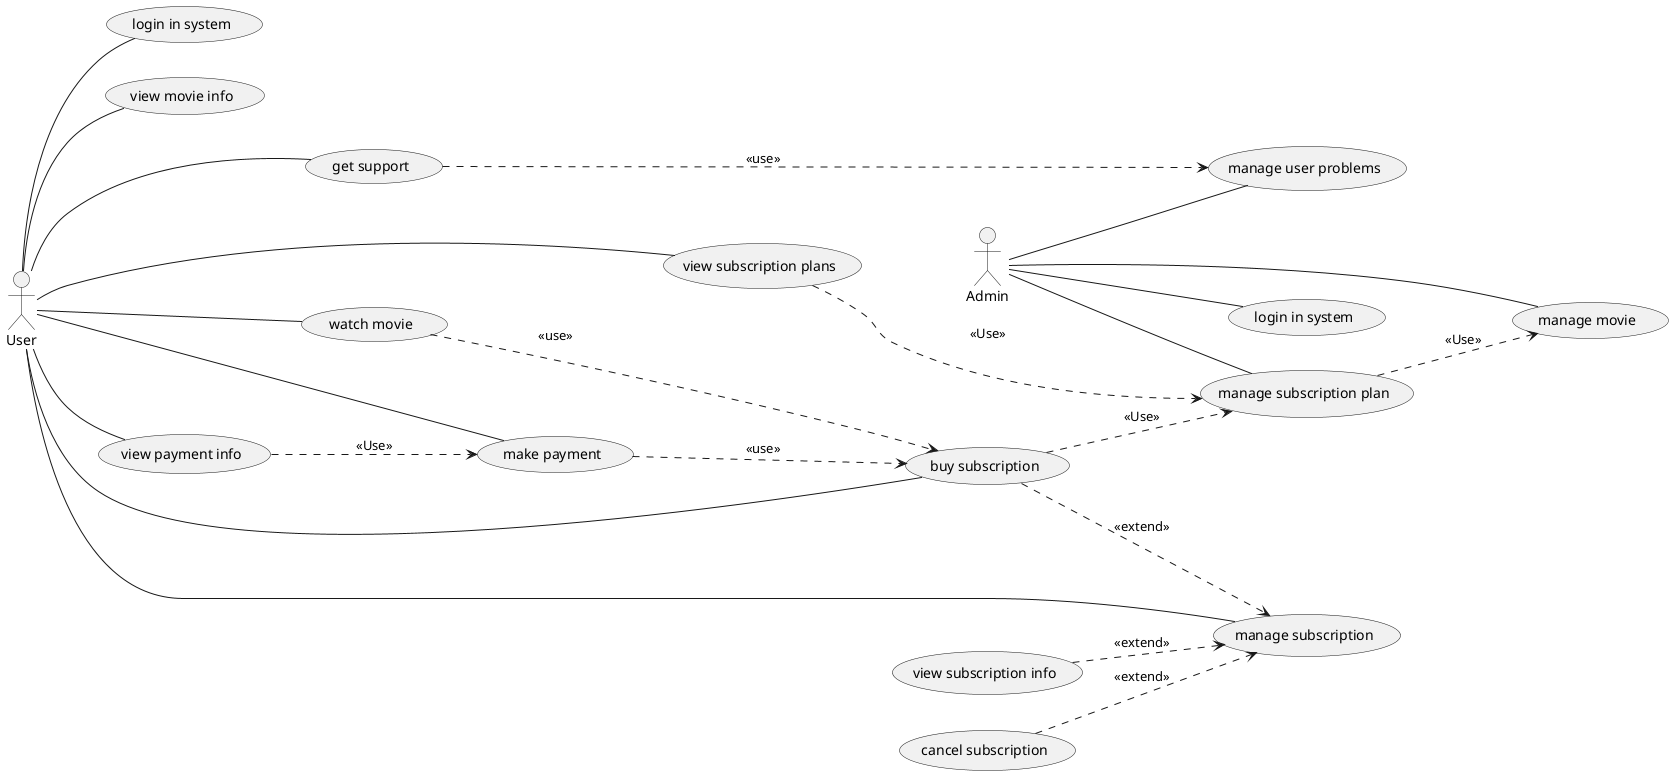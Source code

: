 @startuml
left to right direction

actor User
actor Admin

' --- Use cases ---
usecase "login in system"            as UC_Login
usecase "view movie info"            as VMInfo
usecase "get support"                as Support
usecase "watch movie"                as Watch
usecase "make payment"               as Pay
usecase "view payment info"          as PayInfo
usecase "manage subscription"        as ManageSub
usecase "view subscription info"     as VSubInfo
usecase "cancel subscription"        as CancelSub
usecase "buy subscription"           as BuySub
usecase "view subscription plans"    as ViewPlans

usecase "login in system"       as UC_AdminLogin
usecase "manage user problems"       as ManageProblems
usecase "manage movie"               as ManageMovie
usecase "manage subscription plan"   as ManagePlan

' --- Associations ---
User  -- UC_Login
User  -- VMInfo
User  -- Support
User  -- Watch
User  -- Pay
User  -- PayInfo
User  -- ManageSub
User  -- BuySub
User  -- ViewPlans

Admin -- UC_AdminLogin
Admin -- ManageProblems
Admin -- ManageMovie
Admin -- ManagePlan

' --- <<extend>> ---
VSubInfo   ..> ManageSub : <<extend>>
CancelSub  ..> ManageSub : <<extend>>
BuySub     ..> ManageSub : <<extend>>

' --- <<Use>> ---
Support    ..> ManageProblems : <<use>>
Watch      ..> BuySub         : <<use>>
Pay        ..> BuySub         : <<use>>
ViewPlans  ..> ManagePlan     : <<Use>>
BuySub     ..> ManagePlan     : <<Use>>
ManagePlan ..> ManageMovie    : <<Use>>
PayInfo ..> Pay               : <<Use>>

@enduml
